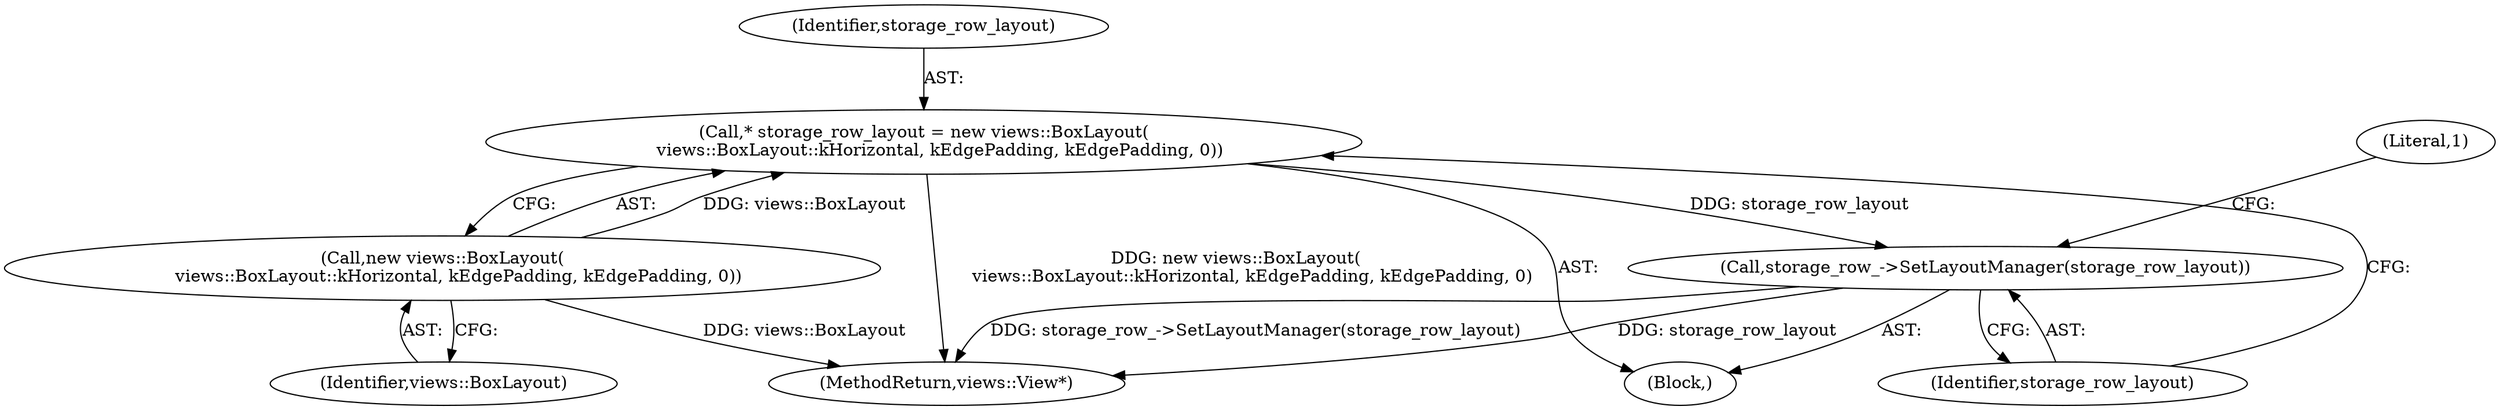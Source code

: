 digraph "0_Chrome_5cfe3023574666663d970ce48cdbc8ed15ce61d9_1@pointer" {
"1000112" [label="(Call,* storage_row_layout = new views::BoxLayout(\n      views::BoxLayout::kHorizontal, kEdgePadding, kEdgePadding, 0))"];
"1000114" [label="(Call,new views::BoxLayout(\n      views::BoxLayout::kHorizontal, kEdgePadding, kEdgePadding, 0))"];
"1000116" [label="(Call,storage_row_->SetLayoutManager(storage_row_layout))"];
"1000115" [label="(Identifier,views::BoxLayout)"];
"1000144" [label="(MethodReturn,views::View*)"];
"1000114" [label="(Call,new views::BoxLayout(\n      views::BoxLayout::kHorizontal, kEdgePadding, kEdgePadding, 0))"];
"1000112" [label="(Call,* storage_row_layout = new views::BoxLayout(\n      views::BoxLayout::kHorizontal, kEdgePadding, kEdgePadding, 0))"];
"1000116" [label="(Call,storage_row_->SetLayoutManager(storage_row_layout))"];
"1000101" [label="(Block,)"];
"1000113" [label="(Identifier,storage_row_layout)"];
"1000117" [label="(Identifier,storage_row_layout)"];
"1000120" [label="(Literal,1)"];
"1000112" -> "1000101"  [label="AST: "];
"1000112" -> "1000114"  [label="CFG: "];
"1000113" -> "1000112"  [label="AST: "];
"1000114" -> "1000112"  [label="AST: "];
"1000117" -> "1000112"  [label="CFG: "];
"1000112" -> "1000144"  [label="DDG: new views::BoxLayout(\n      views::BoxLayout::kHorizontal, kEdgePadding, kEdgePadding, 0)"];
"1000114" -> "1000112"  [label="DDG: views::BoxLayout"];
"1000112" -> "1000116"  [label="DDG: storage_row_layout"];
"1000114" -> "1000115"  [label="CFG: "];
"1000115" -> "1000114"  [label="AST: "];
"1000114" -> "1000144"  [label="DDG: views::BoxLayout"];
"1000116" -> "1000101"  [label="AST: "];
"1000116" -> "1000117"  [label="CFG: "];
"1000117" -> "1000116"  [label="AST: "];
"1000120" -> "1000116"  [label="CFG: "];
"1000116" -> "1000144"  [label="DDG: storage_row_layout"];
"1000116" -> "1000144"  [label="DDG: storage_row_->SetLayoutManager(storage_row_layout)"];
}
